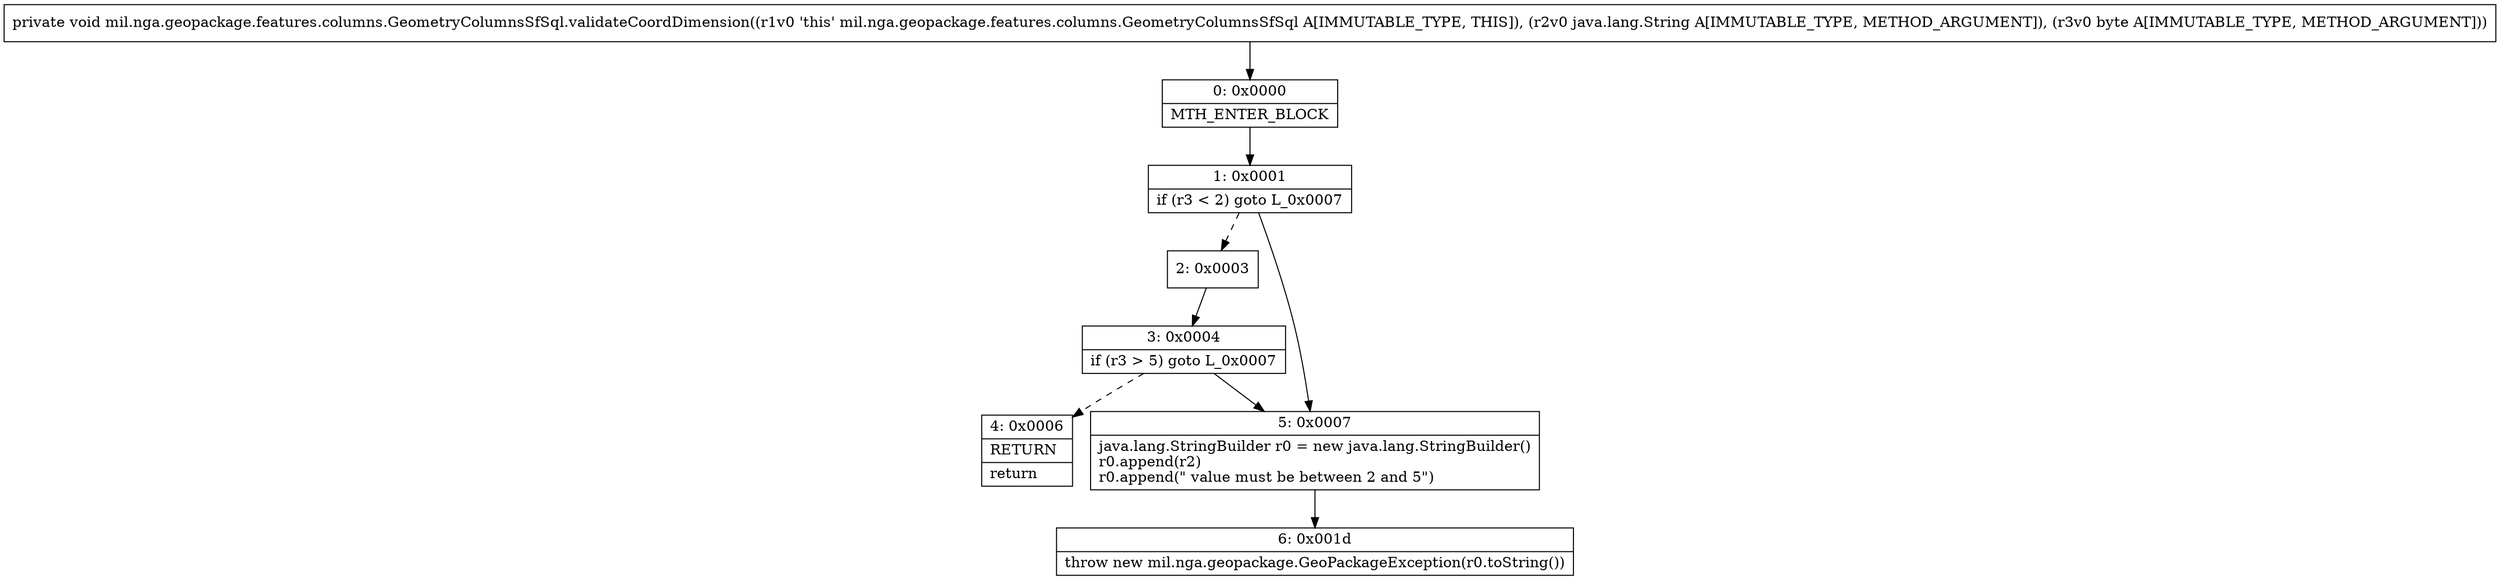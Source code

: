 digraph "CFG formil.nga.geopackage.features.columns.GeometryColumnsSfSql.validateCoordDimension(Ljava\/lang\/String;B)V" {
Node_0 [shape=record,label="{0\:\ 0x0000|MTH_ENTER_BLOCK\l}"];
Node_1 [shape=record,label="{1\:\ 0x0001|if (r3 \< 2) goto L_0x0007\l}"];
Node_2 [shape=record,label="{2\:\ 0x0003}"];
Node_3 [shape=record,label="{3\:\ 0x0004|if (r3 \> 5) goto L_0x0007\l}"];
Node_4 [shape=record,label="{4\:\ 0x0006|RETURN\l|return\l}"];
Node_5 [shape=record,label="{5\:\ 0x0007|java.lang.StringBuilder r0 = new java.lang.StringBuilder()\lr0.append(r2)\lr0.append(\" value must be between 2 and 5\")\l}"];
Node_6 [shape=record,label="{6\:\ 0x001d|throw new mil.nga.geopackage.GeoPackageException(r0.toString())\l}"];
MethodNode[shape=record,label="{private void mil.nga.geopackage.features.columns.GeometryColumnsSfSql.validateCoordDimension((r1v0 'this' mil.nga.geopackage.features.columns.GeometryColumnsSfSql A[IMMUTABLE_TYPE, THIS]), (r2v0 java.lang.String A[IMMUTABLE_TYPE, METHOD_ARGUMENT]), (r3v0 byte A[IMMUTABLE_TYPE, METHOD_ARGUMENT])) }"];
MethodNode -> Node_0;
Node_0 -> Node_1;
Node_1 -> Node_2[style=dashed];
Node_1 -> Node_5;
Node_2 -> Node_3;
Node_3 -> Node_4[style=dashed];
Node_3 -> Node_5;
Node_5 -> Node_6;
}

